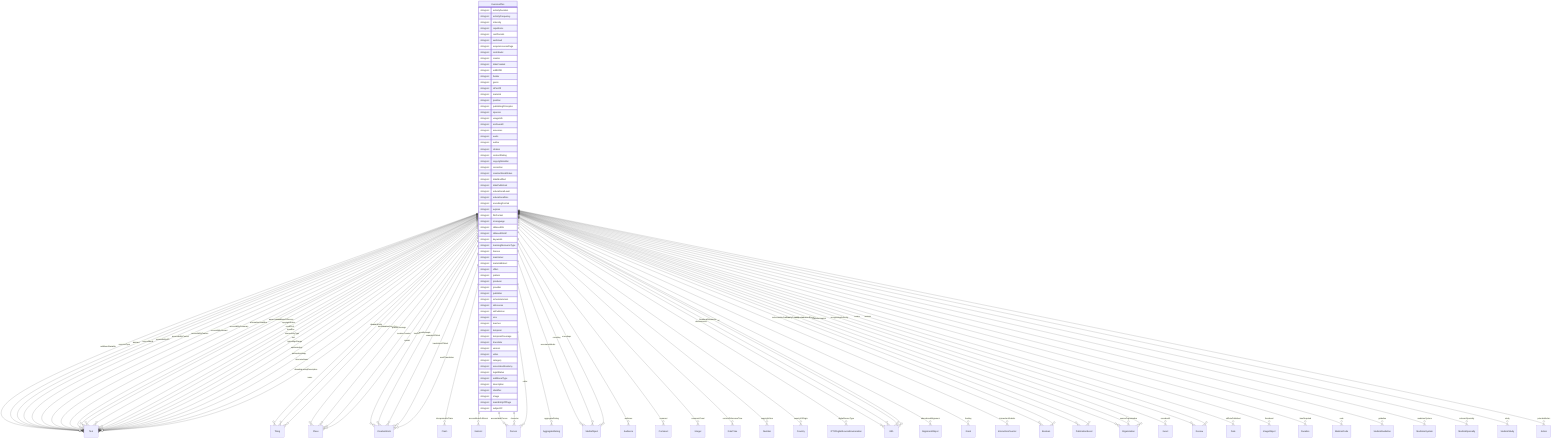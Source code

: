 erDiagram
ExercisePlan {
    stringList activityDuration  
    stringList activityFrequency  
    stringList intensity  
    stringList repetitions  
    stringList restPeriods  
    stringList workload  
    stringList acquireLicensePage  
    stringList contributor  
    stringList creator  
    stringList dateCreated  
    stringList editEIDR  
    stringList funder  
    stringList genre  
    stringList isPartOf  
    stringList material  
    stringList position  
    stringList publishingPrinciples  
    stringList sponsor  
    stringList usageInfo  
    stringList archivedAt  
    stringList assesses  
    stringList audio  
    stringList author  
    stringList citation  
    stringList contentRating  
    stringList copyrightHolder  
    stringList correction  
    stringList creativeWorkStatus  
    stringList dateModified  
    stringList datePublished  
    stringList educationalLevel  
    stringList educationalUse  
    stringList encodingFormat  
    stringList expires  
    stringList fileFormat  
    stringList inLanguage  
    stringList isBasedOn  
    stringList isBasedOnUrl  
    stringList keywords  
    stringList learningResourceType  
    stringList license  
    stringList maintainer  
    stringList materialExtent  
    stringList offers  
    stringList pattern  
    stringList producer  
    stringList provider  
    stringList publisher  
    stringList schemaVersion  
    stringList sdLicense  
    stringList sdPublisher  
    stringList size  
    stringList teaches  
    stringList temporal  
    stringList temporalCoverage  
    stringList translator  
    stringList version  
    stringList video  
    stringList category  
    stringList associatedAnatomy  
    stringList legalStatus  
    stringList additionalType  
    stringList description  
    stringList identifier  
    stringList image  
    stringList mainEntityOfPage  
    stringList subjectOf  
}

ExercisePlan ||--}o Text : "additionalVariable"
ExercisePlan ||--}o Text : "exerciseType"
ExercisePlan ||--}o Thing : "about"
ExercisePlan ||--}o Place : "contentLocation"
ExercisePlan ||--}o CreativeWork : "hasPart"
ExercisePlan ||--}o Claim : "interpretedAsClaim"
ExercisePlan ||--}o Thing : "mainEntity"
ExercisePlan ||--}o Place : "spatialCoverage"
ExercisePlan ||--}o CreativeWork : "workExample"
ExercisePlan ||--}o Text : "abstract"
ExercisePlan ||--}o Text : "accessMode"
ExercisePlan ||--}o ItemList : "accessModeSufficient"
ExercisePlan ||--}o Text : "accessibilityAPI"
ExercisePlan ||--}o Text : "accessibilityControl"
ExercisePlan ||--}o Text : "accessibilityFeature"
ExercisePlan ||--}o Text : "accessibilityHazard"
ExercisePlan ||--}o Text : "accessibilitySummary"
ExercisePlan ||--}o Person : "accountablePerson"
ExercisePlan ||--}o AggregateRating : "aggregateRating"
ExercisePlan ||--}o Text : "alternativeHeadline"
ExercisePlan ||--}o MediaObject : "associatedMedia"
ExercisePlan ||--}o Audience : "audience"
ExercisePlan ||--}o Text : "award"
ExercisePlan ||--}o Text : "awards"
ExercisePlan ||--}o Person : "character"
ExercisePlan ||--}o Comment : "comment"
ExercisePlan ||--}o Integer : "commentCount"
ExercisePlan ||--}o Text : "conditionsOfAccess"
ExercisePlan ||--}o DateTime : "contentReferenceTime"
ExercisePlan ||--}o Text : "copyrightNotice"
ExercisePlan ||--}o Number : "copyrightYear"
ExercisePlan ||--}o Country : "countryOfOrigin"
ExercisePlan ||--}o Text : "creditText"
ExercisePlan ||--}o IPTCDigitalSourceEnumeration : "digitalSourceType"
ExercisePlan ||--}o URL : "discussionUrl"
ExercisePlan ||--}o Person : "editor"
ExercisePlan ||--}o AlignmentObject : "educationalAlignment"
ExercisePlan ||--}o MediaObject : "encoding"
ExercisePlan ||--}o MediaObject : "encodings"
ExercisePlan ||--}o CreativeWork : "exampleOfWork"
ExercisePlan ||--}o Grant : "funding"
ExercisePlan ||--}o Text : "headline"
ExercisePlan ||--}o InteractionCounter : "interactionStatistic"
ExercisePlan ||--}o Text : "interactivityType"
ExercisePlan ||--}o Boolean : "isAccessibleForFree"
ExercisePlan ||--}o Boolean : "isFamilyFriendly"
ExercisePlan ||--}o Place : "locationCreated"
ExercisePlan ||--}o Thing : "mentions"
ExercisePlan ||--}o PublicationEvent : "publication"
ExercisePlan ||--}o Organization : "publisherImprint"
ExercisePlan ||--}o Event : "recordedAt"
ExercisePlan ||--}o PublicationEvent : "releasedEvent"
ExercisePlan ||--}o Review : "review"
ExercisePlan ||--}o Review : "reviews"
ExercisePlan ||--}o Date : "sdDatePublished"
ExercisePlan ||--}o Organization : "sourceOrganization"
ExercisePlan ||--}o Place : "spatial"
ExercisePlan ||--}o Text : "text"
ExercisePlan ||--}o ImageObject : "thumbnail"
ExercisePlan ||--}o URL : "thumbnailUrl"
ExercisePlan ||--}o Duration : "timeRequired"
ExercisePlan ||--}o CreativeWork : "translationOfWork"
ExercisePlan ||--}o Text : "typicalAgeRange"
ExercisePlan ||--}o CreativeWork : "workTranslation"
ExercisePlan ||--}o Text : "epidemiology"
ExercisePlan ||--}o Text : "pathophysiology"
ExercisePlan ||--}o MedicalCode : "code"
ExercisePlan ||--}o MedicalGuideline : "guideline"
ExercisePlan ||--}o MedicineSystem : "medicineSystem"
ExercisePlan ||--}o Organization : "recognizingAuthority"
ExercisePlan ||--}o MedicalSpecialty : "relevantSpecialty"
ExercisePlan ||--}o MedicalStudy : "study"
ExercisePlan ||--}o Text : "alternateName"
ExercisePlan ||--}o Text : "disambiguatingDescription"
ExercisePlan ||--}o Text : "name"
ExercisePlan ||--}o URL : "sameAs"
ExercisePlan ||--}o Action : "potentialAction"
ExercisePlan ||--}o URL : "url"